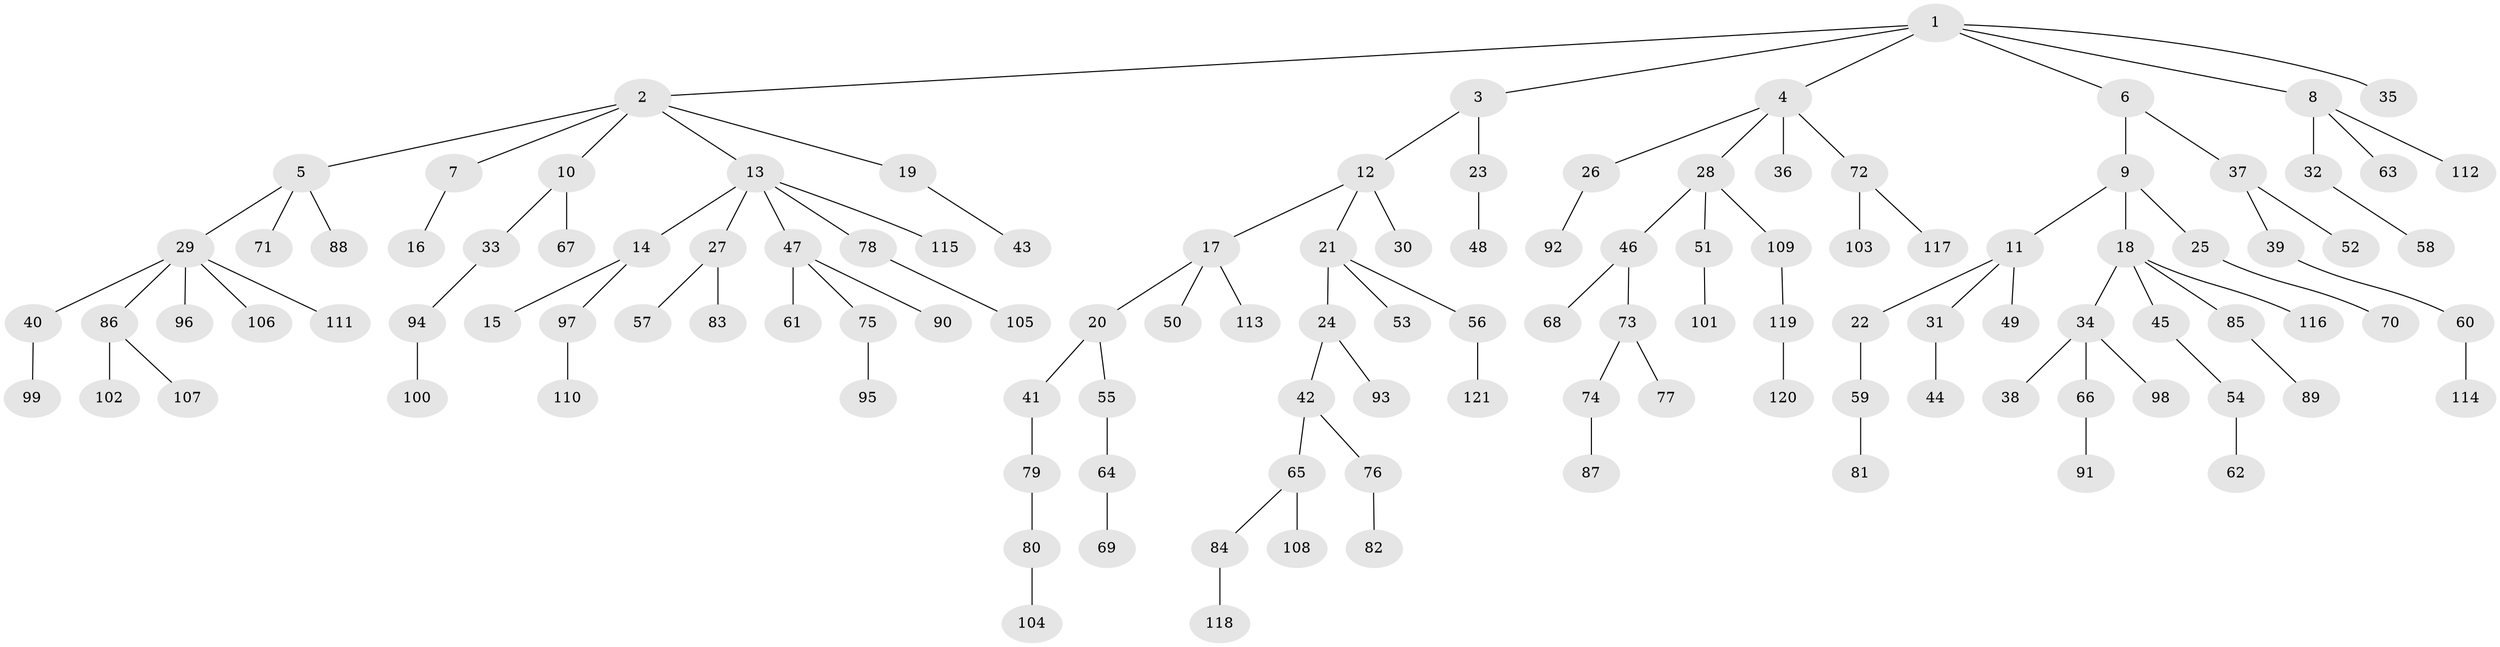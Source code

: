// coarse degree distribution, {3: 0.15294117647058825, 4: 0.07058823529411765, 6: 0.023529411764705882, 1: 0.4823529411764706, 2: 0.24705882352941178, 5: 0.023529411764705882}
// Generated by graph-tools (version 1.1) at 2025/37/03/04/25 23:37:20]
// undirected, 121 vertices, 120 edges
graph export_dot {
  node [color=gray90,style=filled];
  1;
  2;
  3;
  4;
  5;
  6;
  7;
  8;
  9;
  10;
  11;
  12;
  13;
  14;
  15;
  16;
  17;
  18;
  19;
  20;
  21;
  22;
  23;
  24;
  25;
  26;
  27;
  28;
  29;
  30;
  31;
  32;
  33;
  34;
  35;
  36;
  37;
  38;
  39;
  40;
  41;
  42;
  43;
  44;
  45;
  46;
  47;
  48;
  49;
  50;
  51;
  52;
  53;
  54;
  55;
  56;
  57;
  58;
  59;
  60;
  61;
  62;
  63;
  64;
  65;
  66;
  67;
  68;
  69;
  70;
  71;
  72;
  73;
  74;
  75;
  76;
  77;
  78;
  79;
  80;
  81;
  82;
  83;
  84;
  85;
  86;
  87;
  88;
  89;
  90;
  91;
  92;
  93;
  94;
  95;
  96;
  97;
  98;
  99;
  100;
  101;
  102;
  103;
  104;
  105;
  106;
  107;
  108;
  109;
  110;
  111;
  112;
  113;
  114;
  115;
  116;
  117;
  118;
  119;
  120;
  121;
  1 -- 2;
  1 -- 3;
  1 -- 4;
  1 -- 6;
  1 -- 8;
  1 -- 35;
  2 -- 5;
  2 -- 7;
  2 -- 10;
  2 -- 13;
  2 -- 19;
  3 -- 12;
  3 -- 23;
  4 -- 26;
  4 -- 28;
  4 -- 36;
  4 -- 72;
  5 -- 29;
  5 -- 71;
  5 -- 88;
  6 -- 9;
  6 -- 37;
  7 -- 16;
  8 -- 32;
  8 -- 63;
  8 -- 112;
  9 -- 11;
  9 -- 18;
  9 -- 25;
  10 -- 33;
  10 -- 67;
  11 -- 22;
  11 -- 31;
  11 -- 49;
  12 -- 17;
  12 -- 21;
  12 -- 30;
  13 -- 14;
  13 -- 27;
  13 -- 47;
  13 -- 78;
  13 -- 115;
  14 -- 15;
  14 -- 97;
  17 -- 20;
  17 -- 50;
  17 -- 113;
  18 -- 34;
  18 -- 45;
  18 -- 85;
  18 -- 116;
  19 -- 43;
  20 -- 41;
  20 -- 55;
  21 -- 24;
  21 -- 53;
  21 -- 56;
  22 -- 59;
  23 -- 48;
  24 -- 42;
  24 -- 93;
  25 -- 70;
  26 -- 92;
  27 -- 57;
  27 -- 83;
  28 -- 46;
  28 -- 51;
  28 -- 109;
  29 -- 40;
  29 -- 86;
  29 -- 96;
  29 -- 106;
  29 -- 111;
  31 -- 44;
  32 -- 58;
  33 -- 94;
  34 -- 38;
  34 -- 66;
  34 -- 98;
  37 -- 39;
  37 -- 52;
  39 -- 60;
  40 -- 99;
  41 -- 79;
  42 -- 65;
  42 -- 76;
  45 -- 54;
  46 -- 68;
  46 -- 73;
  47 -- 61;
  47 -- 75;
  47 -- 90;
  51 -- 101;
  54 -- 62;
  55 -- 64;
  56 -- 121;
  59 -- 81;
  60 -- 114;
  64 -- 69;
  65 -- 84;
  65 -- 108;
  66 -- 91;
  72 -- 103;
  72 -- 117;
  73 -- 74;
  73 -- 77;
  74 -- 87;
  75 -- 95;
  76 -- 82;
  78 -- 105;
  79 -- 80;
  80 -- 104;
  84 -- 118;
  85 -- 89;
  86 -- 102;
  86 -- 107;
  94 -- 100;
  97 -- 110;
  109 -- 119;
  119 -- 120;
}
